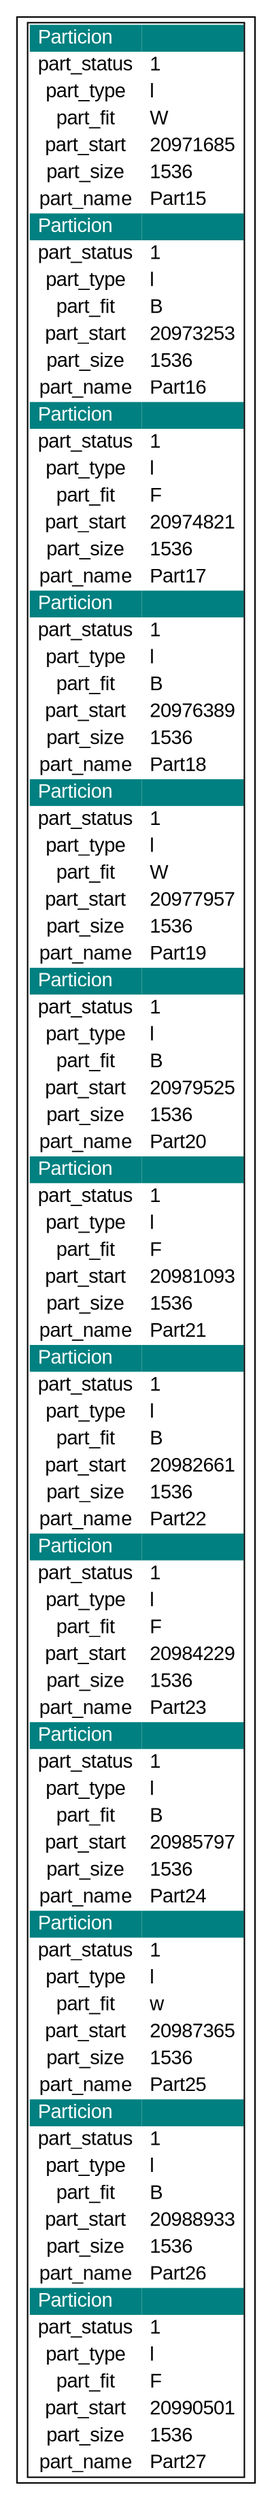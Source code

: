 digraph G {
  subgraph cluster { margin="0.0" penwidth="1.0"
    tbl [shape=none fontname="Arial" label=<
        <table border="1" cellborder="0" cellspacing="0">
        <tr>
            <td bgcolor="teal" align="left"><font color="white"> Particion </font></td>
            <td bgcolor="teal" align="left"><font color="white"> </font></td>
        </tr>
        <tr>
            <td bgcolor="white" align="center"> part_status </td>
            <td bgcolor="white" align="left"> 1 </td>
        </tr>
        <tr>
            <td bgcolor="white" align="center"> part_type </td>
            <td bgcolor="white" align="left"> l </td>
        </tr>
        <tr>
            <td bgcolor="white" align="center"> part_fit </td>
            <td bgcolor="white" align="left"> W </td>
        </tr>
        <tr>
            <td bgcolor="white" align="center"> part_start </td>
            <td bgcolor="white" align="left"> 20971685 </td>
        </tr>
        <tr>
            <td bgcolor="white" align="center"> part_size </td>
            <td bgcolor="white" align="left"> 1536 </td>
        </tr>
        <tr>
            <td bgcolor="white" align="center"> part_name </td>
            <td bgcolor="white" align="left"> Part15 </td>
        </tr>
        <tr>
            <td bgcolor="teal" align="left"><font color="white"> Particion </font></td>
            <td bgcolor="teal" align="left"><font color="white"> </font></td>
        </tr>
        <tr>
            <td bgcolor="white" align="center"> part_status </td>
            <td bgcolor="white" align="left"> 1 </td>
        </tr>
        <tr>
            <td bgcolor="white" align="center"> part_type </td>
            <td bgcolor="white" align="left"> l </td>
        </tr>
        <tr>
            <td bgcolor="white" align="center"> part_fit </td>
            <td bgcolor="white" align="left"> B </td>
        </tr>
        <tr>
            <td bgcolor="white" align="center"> part_start </td>
            <td bgcolor="white" align="left"> 20973253 </td>
        </tr>
        <tr>
            <td bgcolor="white" align="center"> part_size </td>
            <td bgcolor="white" align="left"> 1536 </td>
        </tr>
        <tr>
            <td bgcolor="white" align="center"> part_name </td>
            <td bgcolor="white" align="left"> Part16 </td>
        </tr>
        <tr>
            <td bgcolor="teal" align="left"><font color="white"> Particion </font></td>
            <td bgcolor="teal" align="left"><font color="white"> </font></td>
        </tr>
        <tr>
            <td bgcolor="white" align="center"> part_status </td>
            <td bgcolor="white" align="left"> 1 </td>
        </tr>
        <tr>
            <td bgcolor="white" align="center"> part_type </td>
            <td bgcolor="white" align="left"> l </td>
        </tr>
        <tr>
            <td bgcolor="white" align="center"> part_fit </td>
            <td bgcolor="white" align="left"> F </td>
        </tr>
        <tr>
            <td bgcolor="white" align="center"> part_start </td>
            <td bgcolor="white" align="left"> 20974821 </td>
        </tr>
        <tr>
            <td bgcolor="white" align="center"> part_size </td>
            <td bgcolor="white" align="left"> 1536 </td>
        </tr>
        <tr>
            <td bgcolor="white" align="center"> part_name </td>
            <td bgcolor="white" align="left"> Part17 </td>
        </tr>
        <tr>
            <td bgcolor="teal" align="left"><font color="white"> Particion </font></td>
            <td bgcolor="teal" align="left"><font color="white"> </font></td>
        </tr>
        <tr>
            <td bgcolor="white" align="center"> part_status </td>
            <td bgcolor="white" align="left"> 1 </td>
        </tr>
        <tr>
            <td bgcolor="white" align="center"> part_type </td>
            <td bgcolor="white" align="left"> l </td>
        </tr>
        <tr>
            <td bgcolor="white" align="center"> part_fit </td>
            <td bgcolor="white" align="left"> B </td>
        </tr>
        <tr>
            <td bgcolor="white" align="center"> part_start </td>
            <td bgcolor="white" align="left"> 20976389 </td>
        </tr>
        <tr>
            <td bgcolor="white" align="center"> part_size </td>
            <td bgcolor="white" align="left"> 1536 </td>
        </tr>
        <tr>
            <td bgcolor="white" align="center"> part_name </td>
            <td bgcolor="white" align="left"> Part18 </td>
        </tr>
        <tr>
            <td bgcolor="teal" align="left"><font color="white"> Particion </font></td>
            <td bgcolor="teal" align="left"><font color="white"> </font></td>
        </tr>
        <tr>
            <td bgcolor="white" align="center"> part_status </td>
            <td bgcolor="white" align="left"> 1 </td>
        </tr>
        <tr>
            <td bgcolor="white" align="center"> part_type </td>
            <td bgcolor="white" align="left"> l </td>
        </tr>
        <tr>
            <td bgcolor="white" align="center"> part_fit </td>
            <td bgcolor="white" align="left"> W </td>
        </tr>
        <tr>
            <td bgcolor="white" align="center"> part_start </td>
            <td bgcolor="white" align="left"> 20977957 </td>
        </tr>
        <tr>
            <td bgcolor="white" align="center"> part_size </td>
            <td bgcolor="white" align="left"> 1536 </td>
        </tr>
        <tr>
            <td bgcolor="white" align="center"> part_name </td>
            <td bgcolor="white" align="left"> Part19 </td>
        </tr>
        <tr>
            <td bgcolor="teal" align="left"><font color="white"> Particion </font></td>
            <td bgcolor="teal" align="left"><font color="white"> </font></td>
        </tr>
        <tr>
            <td bgcolor="white" align="center"> part_status </td>
            <td bgcolor="white" align="left"> 1 </td>
        </tr>
        <tr>
            <td bgcolor="white" align="center"> part_type </td>
            <td bgcolor="white" align="left"> l </td>
        </tr>
        <tr>
            <td bgcolor="white" align="center"> part_fit </td>
            <td bgcolor="white" align="left"> B </td>
        </tr>
        <tr>
            <td bgcolor="white" align="center"> part_start </td>
            <td bgcolor="white" align="left"> 20979525 </td>
        </tr>
        <tr>
            <td bgcolor="white" align="center"> part_size </td>
            <td bgcolor="white" align="left"> 1536 </td>
        </tr>
        <tr>
            <td bgcolor="white" align="center"> part_name </td>
            <td bgcolor="white" align="left"> Part20 </td>
        </tr>
        <tr>
            <td bgcolor="teal" align="left"><font color="white"> Particion </font></td>
            <td bgcolor="teal" align="left"><font color="white"> </font></td>
        </tr>
        <tr>
            <td bgcolor="white" align="center"> part_status </td>
            <td bgcolor="white" align="left"> 1 </td>
        </tr>
        <tr>
            <td bgcolor="white" align="center"> part_type </td>
            <td bgcolor="white" align="left"> l </td>
        </tr>
        <tr>
            <td bgcolor="white" align="center"> part_fit </td>
            <td bgcolor="white" align="left"> F </td>
        </tr>
        <tr>
            <td bgcolor="white" align="center"> part_start </td>
            <td bgcolor="white" align="left"> 20981093 </td>
        </tr>
        <tr>
            <td bgcolor="white" align="center"> part_size </td>
            <td bgcolor="white" align="left"> 1536 </td>
        </tr>
        <tr>
            <td bgcolor="white" align="center"> part_name </td>
            <td bgcolor="white" align="left"> Part21 </td>
        </tr>
        <tr>
            <td bgcolor="teal" align="left"><font color="white"> Particion </font></td>
            <td bgcolor="teal" align="left"><font color="white"> </font></td>
        </tr>
        <tr>
            <td bgcolor="white" align="center"> part_status </td>
            <td bgcolor="white" align="left"> 1 </td>
        </tr>
        <tr>
            <td bgcolor="white" align="center"> part_type </td>
            <td bgcolor="white" align="left"> l </td>
        </tr>
        <tr>
            <td bgcolor="white" align="center"> part_fit </td>
            <td bgcolor="white" align="left"> B </td>
        </tr>
        <tr>
            <td bgcolor="white" align="center"> part_start </td>
            <td bgcolor="white" align="left"> 20982661 </td>
        </tr>
        <tr>
            <td bgcolor="white" align="center"> part_size </td>
            <td bgcolor="white" align="left"> 1536 </td>
        </tr>
        <tr>
            <td bgcolor="white" align="center"> part_name </td>
            <td bgcolor="white" align="left"> Part22 </td>
        </tr>
        <tr>
            <td bgcolor="teal" align="left"><font color="white"> Particion </font></td>
            <td bgcolor="teal" align="left"><font color="white"> </font></td>
        </tr>
        <tr>
            <td bgcolor="white" align="center"> part_status </td>
            <td bgcolor="white" align="left"> 1 </td>
        </tr>
        <tr>
            <td bgcolor="white" align="center"> part_type </td>
            <td bgcolor="white" align="left"> l </td>
        </tr>
        <tr>
            <td bgcolor="white" align="center"> part_fit </td>
            <td bgcolor="white" align="left"> F </td>
        </tr>
        <tr>
            <td bgcolor="white" align="center"> part_start </td>
            <td bgcolor="white" align="left"> 20984229 </td>
        </tr>
        <tr>
            <td bgcolor="white" align="center"> part_size </td>
            <td bgcolor="white" align="left"> 1536 </td>
        </tr>
        <tr>
            <td bgcolor="white" align="center"> part_name </td>
            <td bgcolor="white" align="left"> Part23 </td>
        </tr>
        <tr>
            <td bgcolor="teal" align="left"><font color="white"> Particion </font></td>
            <td bgcolor="teal" align="left"><font color="white"> </font></td>
        </tr>
        <tr>
            <td bgcolor="white" align="center"> part_status </td>
            <td bgcolor="white" align="left"> 1 </td>
        </tr>
        <tr>
            <td bgcolor="white" align="center"> part_type </td>
            <td bgcolor="white" align="left"> l </td>
        </tr>
        <tr>
            <td bgcolor="white" align="center"> part_fit </td>
            <td bgcolor="white" align="left"> B </td>
        </tr>
        <tr>
            <td bgcolor="white" align="center"> part_start </td>
            <td bgcolor="white" align="left"> 20985797 </td>
        </tr>
        <tr>
            <td bgcolor="white" align="center"> part_size </td>
            <td bgcolor="white" align="left"> 1536 </td>
        </tr>
        <tr>
            <td bgcolor="white" align="center"> part_name </td>
            <td bgcolor="white" align="left"> Part24 </td>
        </tr>
        <tr>
            <td bgcolor="teal" align="left"><font color="white"> Particion </font></td>
            <td bgcolor="teal" align="left"><font color="white"> </font></td>
        </tr>
        <tr>
            <td bgcolor="white" align="center"> part_status </td>
            <td bgcolor="white" align="left"> 1 </td>
        </tr>
        <tr>
            <td bgcolor="white" align="center"> part_type </td>
            <td bgcolor="white" align="left"> l </td>
        </tr>
        <tr>
            <td bgcolor="white" align="center"> part_fit </td>
            <td bgcolor="white" align="left"> w </td>
        </tr>
        <tr>
            <td bgcolor="white" align="center"> part_start </td>
            <td bgcolor="white" align="left"> 20987365 </td>
        </tr>
        <tr>
            <td bgcolor="white" align="center"> part_size </td>
            <td bgcolor="white" align="left"> 1536 </td>
        </tr>
        <tr>
            <td bgcolor="white" align="center"> part_name </td>
            <td bgcolor="white" align="left"> Part25 </td>
        </tr>
        <tr>
            <td bgcolor="teal" align="left"><font color="white"> Particion </font></td>
            <td bgcolor="teal" align="left"><font color="white"> </font></td>
        </tr>
        <tr>
            <td bgcolor="white" align="center"> part_status </td>
            <td bgcolor="white" align="left"> 1 </td>
        </tr>
        <tr>
            <td bgcolor="white" align="center"> part_type </td>
            <td bgcolor="white" align="left"> l </td>
        </tr>
        <tr>
            <td bgcolor="white" align="center"> part_fit </td>
            <td bgcolor="white" align="left"> B </td>
        </tr>
        <tr>
            <td bgcolor="white" align="center"> part_start </td>
            <td bgcolor="white" align="left"> 20988933 </td>
        </tr>
        <tr>
            <td bgcolor="white" align="center"> part_size </td>
            <td bgcolor="white" align="left"> 1536 </td>
        </tr>
        <tr>
            <td bgcolor="white" align="center"> part_name </td>
            <td bgcolor="white" align="left"> Part26 </td>
        </tr>
        <tr>
            <td bgcolor="teal" align="left"><font color="white"> Particion </font></td>
            <td bgcolor="teal" align="left"><font color="white"> </font></td>
        </tr>
        <tr>
            <td bgcolor="white" align="center"> part_status </td>
            <td bgcolor="white" align="left"> 1 </td>
        </tr>
        <tr>
            <td bgcolor="white" align="center"> part_type </td>
            <td bgcolor="white" align="left"> l </td>
        </tr>
        <tr>
            <td bgcolor="white" align="center"> part_fit </td>
            <td bgcolor="white" align="left"> F </td>
        </tr>
        <tr>
            <td bgcolor="white" align="center"> part_start </td>
            <td bgcolor="white" align="left"> 20990501 </td>
        </tr>
        <tr>
            <td bgcolor="white" align="center"> part_size </td>
            <td bgcolor="white" align="left"> 1536 </td>
        </tr>
        <tr>
            <td bgcolor="white" align="center"> part_name </td>
            <td bgcolor="white" align="left"> Part27 </td>
        </tr>
        </table>
    >];
  }
}